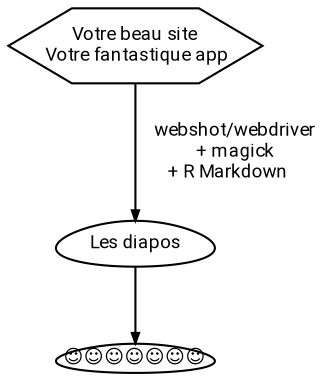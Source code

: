 digraph {
  rankdir="TB"

  // nodes
  A [ label="Votre beau site\n Votre fantastique app" shape="hexagon" fontsize = "9" fontname = "Roboto" height = "0.5" width = "1.7" fixedsize = "true"]
  B [ label="Les diapos" shape="egg" fontsize = "9" fontname = "Roboto" height = "0.3"  width = "1" fixedsize = "true"]
  C [ label="&#9786;&#9786;&#9786;&#9786;&#9786;&#9786;&#9786;" fontsize = "9" fontname = "Roboto" shape = "egg" height = "0.2" width = "1" fixedsize = "true"]

  // edges
  A -> B [ label = "    webshot/webdriver\n    + magick\n + R Markdown" fontsize = "9" fontname = "Roboto" arrowsize=.5, weight=.2]
  B -> C [ label = "" fontsize = "9" fontname = "Roboto"arrowsize=.5, weight=2.]
}
